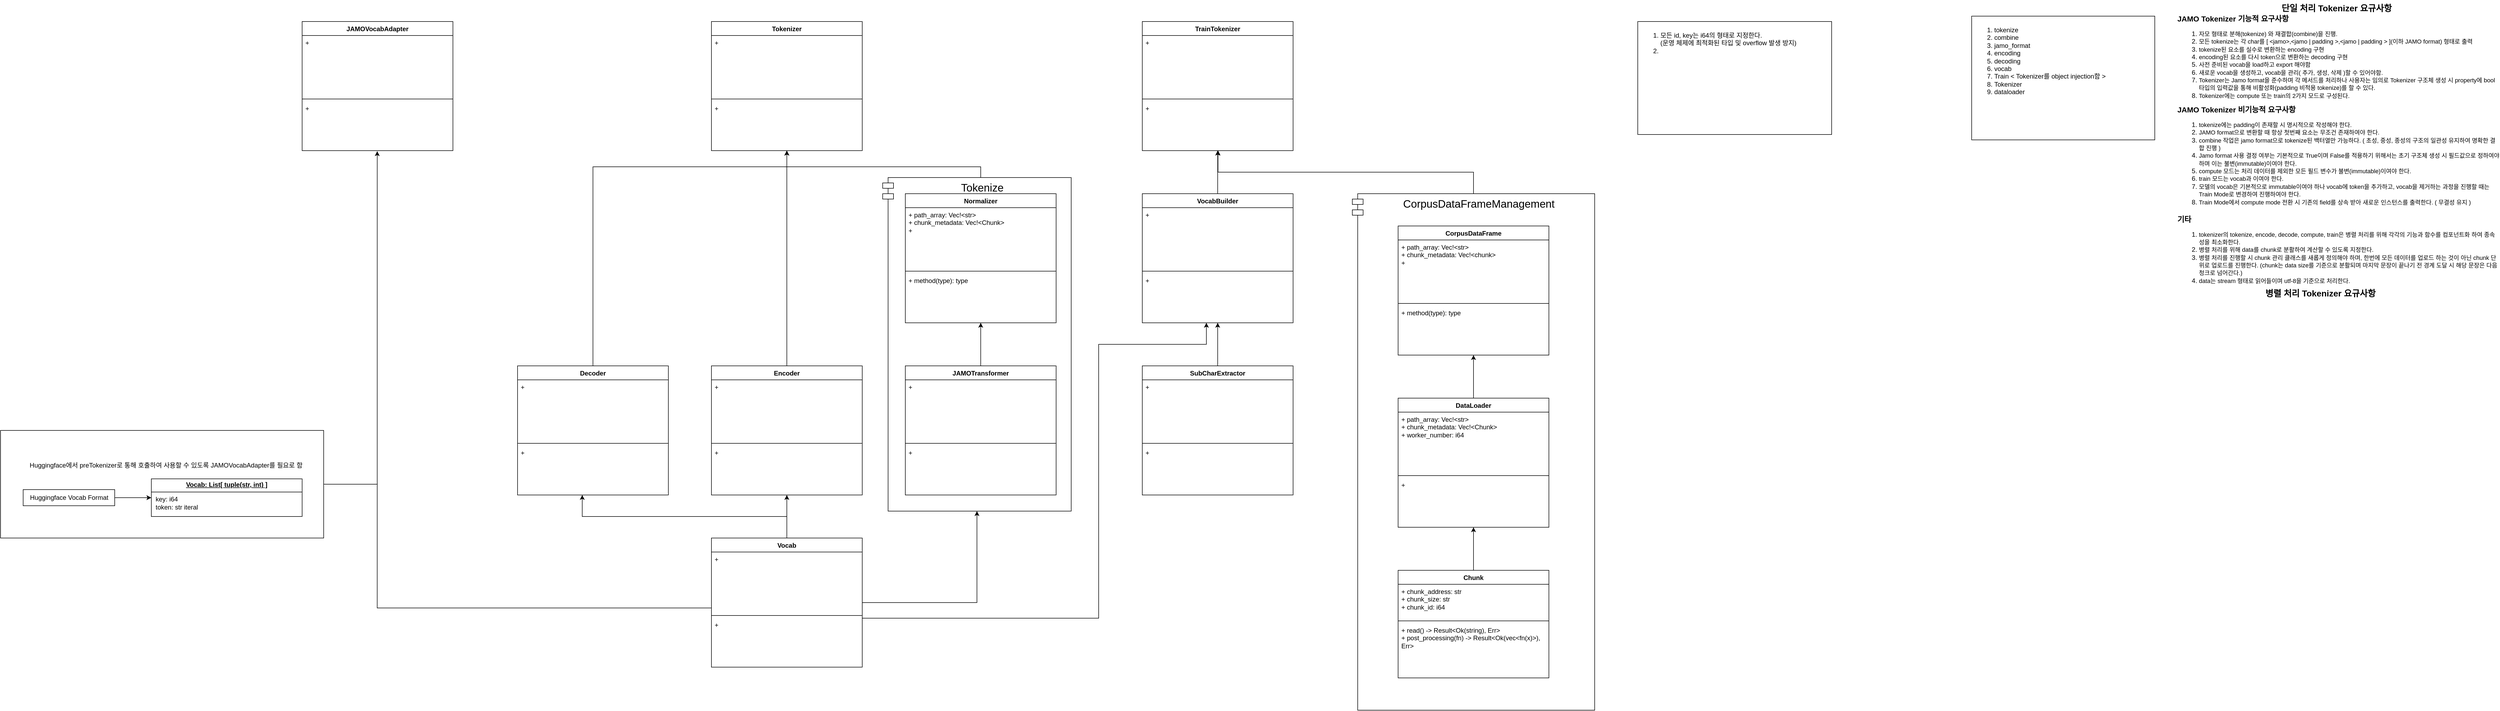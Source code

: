 <mxfile version="27.1.4">
  <diagram name="페이지-1" id="0h08854TT0-nEwNd6orM">
    <mxGraphModel dx="6259" dy="1351" grid="1" gridSize="10" guides="1" tooltips="1" connect="1" arrows="1" fold="1" page="1" pageScale="1" pageWidth="827" pageHeight="1169" math="0" shadow="0">
      <root>
        <mxCell id="0" />
        <mxCell id="1" parent="0" />
        <mxCell id="-UDsvztjERI6EMqML59h-74" value="&lt;font style=&quot;font-size: 20px;&quot;&gt;Tokenize&lt;/font&gt;" style="shape=module;align=left;spacingLeft=20;align=center;verticalAlign=top;whiteSpace=wrap;html=1;" vertex="1" parent="1">
          <mxGeometry x="-2242" y="370" width="350" height="620" as="geometry" />
        </mxCell>
        <mxCell id="PSzea8uc5oQjdOAftCm1-1" value="&lt;span style=&quot;font-size: 14px;&quot;&gt;&lt;b&gt;JAMO Tokenizer 기능적 요구사항&lt;/b&gt;&lt;/span&gt;&lt;div&gt;&lt;p&gt;&lt;/p&gt;&lt;ol&gt;&lt;li&gt;&lt;font style=&quot;font-size: 11px;&quot;&gt;자모 형태로 분해(tokenize) 와 재결합(combine)을 진행.&lt;/font&gt;&lt;/li&gt;&lt;li&gt;&lt;font style=&quot;font-size: 11px;&quot;&gt;모든 tokenize는 각 char를 [ &amp;lt;jamo&amp;gt;,&amp;lt;jamo&amp;nbsp;| padding&amp;nbsp;&amp;gt;,&amp;lt;jamo | padding &amp;gt;&amp;nbsp;](이하 JAMO format) 형태로 출력&lt;/font&gt;&lt;/li&gt;&lt;li&gt;&lt;font style=&quot;font-size: 11px;&quot;&gt;tokenize된 요소를 실수로 변환하는 encoding 구현&lt;/font&gt;&lt;/li&gt;&lt;li&gt;&lt;font style=&quot;font-size: 11px;&quot;&gt;encoding된 요소를 다시 token으로 변환하는 decoding 구현&lt;/font&gt;&lt;/li&gt;&lt;li&gt;&lt;span style=&quot;font-size: 11px;&quot;&gt;사전 준비된 vocab을 load하고 export 해야함&lt;/span&gt;&lt;/li&gt;&lt;li&gt;&lt;span style=&quot;font-size: 11px;&quot;&gt;새로운 vocab을 생성하고, vocab을 관리( 추가, 생성, 삭제 )할 수 있어야함.&lt;/span&gt;&lt;/li&gt;&lt;li&gt;&lt;span style=&quot;font-size: 11px;&quot;&gt;Tokenizer는 Jamo format을 준수하며 각 메서드를 처리하나 사용자는 임의로 Tokenizer 구조체 생성 시 property에 bool 타입의 입력값을 통해 비활성화(padding 비적용 tokenize)를 할 수 있다.&lt;/span&gt;&lt;/li&gt;&lt;li&gt;&lt;span style=&quot;font-size: 11px;&quot;&gt;Tokenizer에는 compute 또는 train의 2가지 모드로 구성된다.&lt;/span&gt;&lt;/li&gt;&lt;/ol&gt;&lt;p&gt;&lt;/p&gt;&lt;div&gt;&lt;span style=&quot;font-size: 14px;&quot;&gt;&lt;b&gt;&lt;br&gt;&lt;/b&gt;&lt;/span&gt;&lt;/div&gt;&lt;/div&gt;" style="text;html=1;align=left;verticalAlign=middle;whiteSpace=wrap;rounded=0;" parent="1" vertex="1">
          <mxGeometry x="160" y="80" width="600" height="160" as="geometry" />
        </mxCell>
        <mxCell id="PSzea8uc5oQjdOAftCm1-2" value="&lt;span style=&quot;font-size: 14px;&quot;&gt;&lt;b&gt;JAMO Tokenizer 비기능적 요구사항&lt;/b&gt;&lt;/span&gt;&lt;div&gt;&lt;p&gt;&lt;/p&gt;&lt;ol&gt;&lt;li&gt;&lt;font style=&quot;font-size: 11px;&quot;&gt;tokenize에는 padding이 존재할 시 명시적으로 작성해야 한다.&lt;/font&gt;&lt;/li&gt;&lt;li&gt;&lt;font style=&quot;font-size: 11px;&quot;&gt;JAMO format으로 변환할 때 항상 첫번째 요소는 무조건 존재하여야 한다.&lt;/font&gt;&lt;/li&gt;&lt;li&gt;&lt;font style=&quot;font-size: 11px;&quot;&gt;combine 작업은 jamo format으로 tokenize된 백터열만 가능하다. ( 초성, 중성, 종성의 구조의 일관성 유지하여 명확한 결합 진행 )&lt;/font&gt;&lt;/li&gt;&lt;li&gt;&lt;span style=&quot;font-size: 11px;&quot;&gt;Jamo format 사용 결정 여부는 기본적으로 True이며 False를 적용하기 위해서는 초기 구조체 생성 시 필드값으로 정하여야 하며 이는 불변(immutable)이여야 한다.&lt;/span&gt;&lt;/li&gt;&lt;li&gt;&lt;span style=&quot;font-size: 11px;&quot;&gt;compute 모드는 처리 데이터를 제외한 모든 필드 변수가&amp;nbsp;불변(immutable)이여야 한다.&lt;/span&gt;&lt;/li&gt;&lt;li&gt;&lt;span style=&quot;font-size: 11px;&quot;&gt;train 모드는 vocab과 이여야 한다.&lt;/span&gt;&lt;/li&gt;&lt;li&gt;&lt;span style=&quot;font-size: 11px;&quot;&gt;모델의 vocab은 기본적으로 immutable이여야 하나 vocab에 token을 추가하고, vocab을 제거하는 과정을 진행할 때는 Train Mode로 변경하여 진행하여야 한다.&lt;/span&gt;&lt;/li&gt;&lt;li&gt;&lt;span style=&quot;font-size: 11px;&quot;&gt;Train Mode에서 compute mode 전환 시 기존의 field를 상속 받아 새로운 인스턴스를 출력한다. ( 무결성 유지 )&lt;/span&gt;&lt;/li&gt;&lt;/ol&gt;&lt;/div&gt;" style="text;html=1;align=left;verticalAlign=middle;whiteSpace=wrap;rounded=0;" parent="1" vertex="1">
          <mxGeometry x="160" y="240" width="600" height="190" as="geometry" />
        </mxCell>
        <mxCell id="PSzea8uc5oQjdOAftCm1-3" value="&lt;font style=&quot;font-size: 16px;&quot;&gt;&lt;b&gt;단일 처리 Tokenizer 요규사항&amp;nbsp;&lt;/b&gt;&lt;/font&gt;" style="text;html=1;align=center;verticalAlign=middle;whiteSpace=wrap;rounded=0;" parent="1" vertex="1">
          <mxGeometry x="160" y="40" width="600" height="30" as="geometry" />
        </mxCell>
        <mxCell id="PSzea8uc5oQjdOAftCm1-4" value="&lt;font style=&quot;font-size: 16px;&quot;&gt;&lt;b&gt;병렬 처리 Tokenizer 요규사항&amp;nbsp;&lt;/b&gt;&lt;/font&gt;" style="text;html=1;align=center;verticalAlign=middle;whiteSpace=wrap;rounded=0;" parent="1" vertex="1">
          <mxGeometry x="130" y="570" width="600" height="30" as="geometry" />
        </mxCell>
        <mxCell id="PSzea8uc5oQjdOAftCm1-5" value="&lt;span style=&quot;font-size: 14px;&quot;&gt;&lt;b&gt;기타&lt;/b&gt;&lt;/span&gt;&lt;div&gt;&lt;p&gt;&lt;/p&gt;&lt;ol&gt;&lt;li&gt;&lt;span style=&quot;font-size: 11px;&quot;&gt;tokenizer의 tokenize, encode, decode, compute, train은 병렬 처리를 위해 각각의 기능과 함수를 컴포넌트화 하여 종속성을 최소화한다.&lt;/span&gt;&lt;/li&gt;&lt;li&gt;&lt;span style=&quot;font-size: 11px;&quot;&gt;병렬 처리를 위해 data를 chunk로 분활하여 계산할 수 있도록 지정한다.&lt;/span&gt;&lt;/li&gt;&lt;li&gt;&lt;span style=&quot;font-size: 11px;&quot;&gt;병렬 처리를 진행할 시 chunk 관리 클래스를 새롭게 정의해야 하며, 한번에 모든 데이터를 업로드 하는 것이 아닌 chunk 단위로 업로드를 진행한다. (chunk는 data size를 기준으로 분활되며 마지막 문장이 끝나기 전 경계 도달 시 해당 문장은 다음 청크로 넘어간다.)&lt;/span&gt;&lt;/li&gt;&lt;li&gt;&lt;span style=&quot;font-size: 11px;&quot;&gt;data는 stream 형태로 읽어들이며 utf-8을 기준으로 처리한다.&lt;/span&gt;&lt;/li&gt;&lt;/ol&gt;&lt;/div&gt;" style="text;html=1;align=left;verticalAlign=middle;whiteSpace=wrap;rounded=0;" parent="1" vertex="1">
          <mxGeometry x="160" y="440" width="600" height="140" as="geometry" />
        </mxCell>
        <mxCell id="PSzea8uc5oQjdOAftCm1-6" value="&lt;ol&gt;&lt;li&gt;tokenize&lt;/li&gt;&lt;li&gt;combine&lt;/li&gt;&lt;li&gt;jamo_format&lt;/li&gt;&lt;li&gt;encoding&lt;/li&gt;&lt;li&gt;decoding&lt;/li&gt;&lt;li&gt;vocab&lt;/li&gt;&lt;li&gt;&lt;span style=&quot;background-color: transparent; color: light-dark(rgb(0, 0, 0), rgb(255, 255, 255));&quot;&gt;Train &amp;lt; Tokenizer를 object injection함 &amp;gt;&lt;/span&gt;&lt;/li&gt;&lt;li&gt;Tokenizer&lt;/li&gt;&lt;li&gt;dataloader&lt;/li&gt;&lt;/ol&gt;" style="rounded=0;whiteSpace=wrap;html=1;align=left;verticalAlign=top;" parent="1" vertex="1">
          <mxGeometry x="-220" y="70" width="340" height="230" as="geometry" />
        </mxCell>
        <mxCell id="-UDsvztjERI6EMqML59h-25" style="edgeStyle=orthogonalEdgeStyle;rounded=0;orthogonalLoop=1;jettySize=auto;html=1;entryX=0.5;entryY=1;entryDx=0;entryDy=0;entryPerimeter=0;" edge="1" parent="1" target="-UDsvztjERI6EMqML59h-4">
          <mxGeometry relative="1" as="geometry">
            <mxPoint x="-2420" y="330" as="targetPoint" />
            <mxPoint x="-2060" y="370" as="sourcePoint" />
            <Array as="points">
              <mxPoint x="-2060" y="350" />
              <mxPoint x="-2420" y="350" />
            </Array>
          </mxGeometry>
        </mxCell>
        <mxCell id="fGygiR2meMWEybvUlObT-11" value="Normalizer" style="swimlane;fontStyle=1;align=center;verticalAlign=top;childLayout=stackLayout;horizontal=1;startSize=26;horizontalStack=0;resizeParent=1;resizeParentMax=0;resizeLast=0;collapsible=1;marginBottom=0;whiteSpace=wrap;html=1;" parent="1" vertex="1">
          <mxGeometry x="-2200" y="400" width="280" height="240" as="geometry" />
        </mxCell>
        <mxCell id="fGygiR2meMWEybvUlObT-12" value="+ path_array: Vec!&amp;lt;str&amp;gt;&lt;div&gt;+ chunk_metadata: Vec!&amp;lt;Chunk&amp;gt;&lt;/div&gt;&lt;div&gt;+&amp;nbsp;&lt;/div&gt;" style="text;strokeColor=none;fillColor=none;align=left;verticalAlign=top;spacingLeft=4;spacingRight=4;overflow=hidden;rotatable=0;points=[[0,0.5],[1,0.5]];portConstraint=eastwest;whiteSpace=wrap;html=1;" parent="fGygiR2meMWEybvUlObT-11" vertex="1">
          <mxGeometry y="26" width="280" height="114" as="geometry" />
        </mxCell>
        <mxCell id="fGygiR2meMWEybvUlObT-13" value="" style="line;strokeWidth=1;fillColor=none;align=left;verticalAlign=middle;spacingTop=-1;spacingLeft=3;spacingRight=3;rotatable=0;labelPosition=right;points=[];portConstraint=eastwest;strokeColor=inherit;" parent="fGygiR2meMWEybvUlObT-11" vertex="1">
          <mxGeometry y="140" width="280" height="8" as="geometry" />
        </mxCell>
        <mxCell id="fGygiR2meMWEybvUlObT-14" value="+ method(type): type" style="text;strokeColor=none;fillColor=none;align=left;verticalAlign=top;spacingLeft=4;spacingRight=4;overflow=hidden;rotatable=0;points=[[0,0.5],[1,0.5]];portConstraint=eastwest;whiteSpace=wrap;html=1;" parent="fGygiR2meMWEybvUlObT-11" vertex="1">
          <mxGeometry y="148" width="280" height="92" as="geometry" />
        </mxCell>
        <mxCell id="fGygiR2meMWEybvUlObT-21" value="&lt;ol&gt;&lt;li&gt;모든 id, key는 i64의 형태로 지정한다.&lt;br&gt;(운영 체제에 최적화된 타입 및 overflow 발생 방지)&lt;/li&gt;&lt;li&gt;&lt;br&gt;&lt;/li&gt;&lt;/ol&gt;" style="whiteSpace=wrap;html=1;verticalAlign=top;align=left;" parent="1" vertex="1">
          <mxGeometry x="-840" y="80" width="360" height="210" as="geometry" />
        </mxCell>
        <mxCell id="-UDsvztjERI6EMqML59h-1" value="Tokenizer" style="swimlane;fontStyle=1;align=center;verticalAlign=top;childLayout=stackLayout;horizontal=1;startSize=26;horizontalStack=0;resizeParent=1;resizeParentMax=0;resizeLast=0;collapsible=1;marginBottom=0;whiteSpace=wrap;html=1;" vertex="1" parent="1">
          <mxGeometry x="-2560" y="80" width="280" height="240" as="geometry" />
        </mxCell>
        <mxCell id="-UDsvztjERI6EMqML59h-2" value="+" style="text;strokeColor=none;fillColor=none;align=left;verticalAlign=top;spacingLeft=4;spacingRight=4;overflow=hidden;rotatable=0;points=[[0,0.5],[1,0.5]];portConstraint=eastwest;whiteSpace=wrap;html=1;" vertex="1" parent="-UDsvztjERI6EMqML59h-1">
          <mxGeometry y="26" width="280" height="114" as="geometry" />
        </mxCell>
        <mxCell id="-UDsvztjERI6EMqML59h-3" value="" style="line;strokeWidth=1;fillColor=none;align=left;verticalAlign=middle;spacingTop=-1;spacingLeft=3;spacingRight=3;rotatable=0;labelPosition=right;points=[];portConstraint=eastwest;strokeColor=inherit;" vertex="1" parent="-UDsvztjERI6EMqML59h-1">
          <mxGeometry y="140" width="280" height="8" as="geometry" />
        </mxCell>
        <mxCell id="-UDsvztjERI6EMqML59h-4" value="+&amp;nbsp;" style="text;strokeColor=none;fillColor=none;align=left;verticalAlign=top;spacingLeft=4;spacingRight=4;overflow=hidden;rotatable=0;points=[[0,0.5],[1,0.5]];portConstraint=eastwest;whiteSpace=wrap;html=1;" vertex="1" parent="-UDsvztjERI6EMqML59h-1">
          <mxGeometry y="148" width="280" height="92" as="geometry" />
        </mxCell>
        <mxCell id="-UDsvztjERI6EMqML59h-26" style="edgeStyle=orthogonalEdgeStyle;rounded=0;orthogonalLoop=1;jettySize=auto;html=1;" edge="1" parent="1" source="-UDsvztjERI6EMqML59h-9">
          <mxGeometry relative="1" as="geometry">
            <mxPoint x="-2060" y="640" as="targetPoint" />
          </mxGeometry>
        </mxCell>
        <mxCell id="-UDsvztjERI6EMqML59h-9" value="JAMOTransformer" style="swimlane;fontStyle=1;align=center;verticalAlign=top;childLayout=stackLayout;horizontal=1;startSize=26;horizontalStack=0;resizeParent=1;resizeParentMax=0;resizeLast=0;collapsible=1;marginBottom=0;whiteSpace=wrap;html=1;" vertex="1" parent="1">
          <mxGeometry x="-2200" y="720" width="280" height="240" as="geometry" />
        </mxCell>
        <mxCell id="-UDsvztjERI6EMqML59h-10" value="+" style="text;strokeColor=none;fillColor=none;align=left;verticalAlign=top;spacingLeft=4;spacingRight=4;overflow=hidden;rotatable=0;points=[[0,0.5],[1,0.5]];portConstraint=eastwest;whiteSpace=wrap;html=1;" vertex="1" parent="-UDsvztjERI6EMqML59h-9">
          <mxGeometry y="26" width="280" height="114" as="geometry" />
        </mxCell>
        <mxCell id="-UDsvztjERI6EMqML59h-11" value="" style="line;strokeWidth=1;fillColor=none;align=left;verticalAlign=middle;spacingTop=-1;spacingLeft=3;spacingRight=3;rotatable=0;labelPosition=right;points=[];portConstraint=eastwest;strokeColor=inherit;" vertex="1" parent="-UDsvztjERI6EMqML59h-9">
          <mxGeometry y="140" width="280" height="8" as="geometry" />
        </mxCell>
        <mxCell id="-UDsvztjERI6EMqML59h-12" value="+&amp;nbsp;" style="text;strokeColor=none;fillColor=none;align=left;verticalAlign=top;spacingLeft=4;spacingRight=4;overflow=hidden;rotatable=0;points=[[0,0.5],[1,0.5]];portConstraint=eastwest;whiteSpace=wrap;html=1;" vertex="1" parent="-UDsvztjERI6EMqML59h-9">
          <mxGeometry y="148" width="280" height="92" as="geometry" />
        </mxCell>
        <mxCell id="-UDsvztjERI6EMqML59h-13" value="Encoder" style="swimlane;fontStyle=1;align=center;verticalAlign=top;childLayout=stackLayout;horizontal=1;startSize=26;horizontalStack=0;resizeParent=1;resizeParentMax=0;resizeLast=0;collapsible=1;marginBottom=0;whiteSpace=wrap;html=1;" vertex="1" parent="1">
          <mxGeometry x="-2560" y="720" width="280" height="240" as="geometry" />
        </mxCell>
        <mxCell id="-UDsvztjERI6EMqML59h-14" value="+" style="text;strokeColor=none;fillColor=none;align=left;verticalAlign=top;spacingLeft=4;spacingRight=4;overflow=hidden;rotatable=0;points=[[0,0.5],[1,0.5]];portConstraint=eastwest;whiteSpace=wrap;html=1;" vertex="1" parent="-UDsvztjERI6EMqML59h-13">
          <mxGeometry y="26" width="280" height="114" as="geometry" />
        </mxCell>
        <mxCell id="-UDsvztjERI6EMqML59h-15" value="" style="line;strokeWidth=1;fillColor=none;align=left;verticalAlign=middle;spacingTop=-1;spacingLeft=3;spacingRight=3;rotatable=0;labelPosition=right;points=[];portConstraint=eastwest;strokeColor=inherit;" vertex="1" parent="-UDsvztjERI6EMqML59h-13">
          <mxGeometry y="140" width="280" height="8" as="geometry" />
        </mxCell>
        <mxCell id="-UDsvztjERI6EMqML59h-16" value="+&amp;nbsp;" style="text;strokeColor=none;fillColor=none;align=left;verticalAlign=top;spacingLeft=4;spacingRight=4;overflow=hidden;rotatable=0;points=[[0,0.5],[1,0.5]];portConstraint=eastwest;whiteSpace=wrap;html=1;" vertex="1" parent="-UDsvztjERI6EMqML59h-13">
          <mxGeometry y="148" width="280" height="92" as="geometry" />
        </mxCell>
        <mxCell id="-UDsvztjERI6EMqML59h-28" style="edgeStyle=orthogonalEdgeStyle;rounded=0;orthogonalLoop=1;jettySize=auto;html=1;" edge="1" parent="1" source="-UDsvztjERI6EMqML59h-17">
          <mxGeometry relative="1" as="geometry">
            <mxPoint x="-2420" y="320" as="targetPoint" />
            <Array as="points">
              <mxPoint x="-2780" y="350" />
              <mxPoint x="-2420" y="350" />
            </Array>
          </mxGeometry>
        </mxCell>
        <mxCell id="-UDsvztjERI6EMqML59h-17" value="Decoder" style="swimlane;fontStyle=1;align=center;verticalAlign=top;childLayout=stackLayout;horizontal=1;startSize=26;horizontalStack=0;resizeParent=1;resizeParentMax=0;resizeLast=0;collapsible=1;marginBottom=0;whiteSpace=wrap;html=1;" vertex="1" parent="1">
          <mxGeometry x="-2920" y="720" width="280" height="240" as="geometry" />
        </mxCell>
        <mxCell id="-UDsvztjERI6EMqML59h-18" value="+" style="text;strokeColor=none;fillColor=none;align=left;verticalAlign=top;spacingLeft=4;spacingRight=4;overflow=hidden;rotatable=0;points=[[0,0.5],[1,0.5]];portConstraint=eastwest;whiteSpace=wrap;html=1;" vertex="1" parent="-UDsvztjERI6EMqML59h-17">
          <mxGeometry y="26" width="280" height="114" as="geometry" />
        </mxCell>
        <mxCell id="-UDsvztjERI6EMqML59h-19" value="" style="line;strokeWidth=1;fillColor=none;align=left;verticalAlign=middle;spacingTop=-1;spacingLeft=3;spacingRight=3;rotatable=0;labelPosition=right;points=[];portConstraint=eastwest;strokeColor=inherit;" vertex="1" parent="-UDsvztjERI6EMqML59h-17">
          <mxGeometry y="140" width="280" height="8" as="geometry" />
        </mxCell>
        <mxCell id="-UDsvztjERI6EMqML59h-20" value="+&amp;nbsp;" style="text;strokeColor=none;fillColor=none;align=left;verticalAlign=top;spacingLeft=4;spacingRight=4;overflow=hidden;rotatable=0;points=[[0,0.5],[1,0.5]];portConstraint=eastwest;whiteSpace=wrap;html=1;" vertex="1" parent="-UDsvztjERI6EMqML59h-17">
          <mxGeometry y="148" width="280" height="92" as="geometry" />
        </mxCell>
        <mxCell id="-UDsvztjERI6EMqML59h-76" style="edgeStyle=orthogonalEdgeStyle;rounded=0;orthogonalLoop=1;jettySize=auto;html=1;exitX=1;exitY=0.13;exitDx=0;exitDy=0;exitPerimeter=0;" edge="1" parent="1" source="-UDsvztjERI6EMqML59h-24">
          <mxGeometry relative="1" as="geometry">
            <mxPoint x="-1641" y="640" as="targetPoint" />
            <mxPoint x="-2301" y="1190" as="sourcePoint" />
            <Array as="points">
              <mxPoint x="-1841" y="1189" />
              <mxPoint x="-1841" y="680" />
              <mxPoint x="-1641" y="680" />
            </Array>
          </mxGeometry>
        </mxCell>
        <mxCell id="-UDsvztjERI6EMqML59h-85" style="edgeStyle=orthogonalEdgeStyle;rounded=0;orthogonalLoop=1;jettySize=auto;html=1;entryX=0.498;entryY=1.011;entryDx=0;entryDy=0;entryPerimeter=0;" edge="1" parent="1" source="-UDsvztjERI6EMqML59h-21" target="-UDsvztjERI6EMqML59h-84">
          <mxGeometry relative="1" as="geometry">
            <mxPoint x="-3180" y="330.0" as="targetPoint" />
            <Array as="points">
              <mxPoint x="-3181" y="1170" />
            </Array>
          </mxGeometry>
        </mxCell>
        <mxCell id="-UDsvztjERI6EMqML59h-21" value="Vocab" style="swimlane;fontStyle=1;align=center;verticalAlign=top;childLayout=stackLayout;horizontal=1;startSize=26;horizontalStack=0;resizeParent=1;resizeParentMax=0;resizeLast=0;collapsible=1;marginBottom=0;whiteSpace=wrap;html=1;" vertex="1" parent="1">
          <mxGeometry x="-2560" y="1040" width="280" height="240" as="geometry" />
        </mxCell>
        <mxCell id="-UDsvztjERI6EMqML59h-22" value="+" style="text;strokeColor=none;fillColor=none;align=left;verticalAlign=top;spacingLeft=4;spacingRight=4;overflow=hidden;rotatable=0;points=[[0,0.5],[1,0.5]];portConstraint=eastwest;whiteSpace=wrap;html=1;" vertex="1" parent="-UDsvztjERI6EMqML59h-21">
          <mxGeometry y="26" width="280" height="114" as="geometry" />
        </mxCell>
        <mxCell id="-UDsvztjERI6EMqML59h-23" value="" style="line;strokeWidth=1;fillColor=none;align=left;verticalAlign=middle;spacingTop=-1;spacingLeft=3;spacingRight=3;rotatable=0;labelPosition=right;points=[];portConstraint=eastwest;strokeColor=inherit;" vertex="1" parent="-UDsvztjERI6EMqML59h-21">
          <mxGeometry y="140" width="280" height="8" as="geometry" />
        </mxCell>
        <mxCell id="-UDsvztjERI6EMqML59h-24" value="+&amp;nbsp;" style="text;strokeColor=none;fillColor=none;align=left;verticalAlign=top;spacingLeft=4;spacingRight=4;overflow=hidden;rotatable=0;points=[[0,0.5],[1,0.5]];portConstraint=eastwest;whiteSpace=wrap;html=1;" vertex="1" parent="-UDsvztjERI6EMqML59h-21">
          <mxGeometry y="148" width="280" height="92" as="geometry" />
        </mxCell>
        <mxCell id="-UDsvztjERI6EMqML59h-27" style="edgeStyle=orthogonalEdgeStyle;rounded=0;orthogonalLoop=1;jettySize=auto;html=1;entryX=0.5;entryY=1;entryDx=0;entryDy=0;entryPerimeter=0;" edge="1" parent="1" source="-UDsvztjERI6EMqML59h-13" target="-UDsvztjERI6EMqML59h-4">
          <mxGeometry relative="1" as="geometry" />
        </mxCell>
        <mxCell id="-UDsvztjERI6EMqML59h-29" style="edgeStyle=orthogonalEdgeStyle;rounded=0;orthogonalLoop=1;jettySize=auto;html=1;entryX=0.5;entryY=1;entryDx=0;entryDy=0;entryPerimeter=0;" edge="1" parent="1" source="-UDsvztjERI6EMqML59h-21" target="-UDsvztjERI6EMqML59h-16">
          <mxGeometry relative="1" as="geometry" />
        </mxCell>
        <mxCell id="-UDsvztjERI6EMqML59h-31" style="edgeStyle=orthogonalEdgeStyle;rounded=0;orthogonalLoop=1;jettySize=auto;html=1;" edge="1" parent="1" source="-UDsvztjERI6EMqML59h-21" target="-UDsvztjERI6EMqML59h-74">
          <mxGeometry relative="1" as="geometry" />
        </mxCell>
        <mxCell id="-UDsvztjERI6EMqML59h-32" style="edgeStyle=orthogonalEdgeStyle;rounded=0;orthogonalLoop=1;jettySize=auto;html=1;entryX=0.429;entryY=1;entryDx=0;entryDy=0;entryPerimeter=0;" edge="1" parent="1" source="-UDsvztjERI6EMqML59h-21" target="-UDsvztjERI6EMqML59h-20">
          <mxGeometry relative="1" as="geometry" />
        </mxCell>
        <mxCell id="-UDsvztjERI6EMqML59h-35" value="TrainTokenizer" style="swimlane;fontStyle=1;align=center;verticalAlign=top;childLayout=stackLayout;horizontal=1;startSize=26;horizontalStack=0;resizeParent=1;resizeParentMax=0;resizeLast=0;collapsible=1;marginBottom=0;whiteSpace=wrap;html=1;" vertex="1" parent="1">
          <mxGeometry x="-1760" y="80" width="280" height="240" as="geometry" />
        </mxCell>
        <mxCell id="-UDsvztjERI6EMqML59h-36" value="+" style="text;strokeColor=none;fillColor=none;align=left;verticalAlign=top;spacingLeft=4;spacingRight=4;overflow=hidden;rotatable=0;points=[[0,0.5],[1,0.5]];portConstraint=eastwest;whiteSpace=wrap;html=1;" vertex="1" parent="-UDsvztjERI6EMqML59h-35">
          <mxGeometry y="26" width="280" height="114" as="geometry" />
        </mxCell>
        <mxCell id="-UDsvztjERI6EMqML59h-37" value="" style="line;strokeWidth=1;fillColor=none;align=left;verticalAlign=middle;spacingTop=-1;spacingLeft=3;spacingRight=3;rotatable=0;labelPosition=right;points=[];portConstraint=eastwest;strokeColor=inherit;" vertex="1" parent="-UDsvztjERI6EMqML59h-35">
          <mxGeometry y="140" width="280" height="8" as="geometry" />
        </mxCell>
        <mxCell id="-UDsvztjERI6EMqML59h-38" value="+&amp;nbsp;" style="text;strokeColor=none;fillColor=none;align=left;verticalAlign=top;spacingLeft=4;spacingRight=4;overflow=hidden;rotatable=0;points=[[0,0.5],[1,0.5]];portConstraint=eastwest;whiteSpace=wrap;html=1;" vertex="1" parent="-UDsvztjERI6EMqML59h-35">
          <mxGeometry y="148" width="280" height="92" as="geometry" />
        </mxCell>
        <mxCell id="-UDsvztjERI6EMqML59h-46" value="" style="group" vertex="1" connectable="0" parent="1">
          <mxGeometry x="-1370" y="400" width="450" height="960" as="geometry" />
        </mxCell>
        <mxCell id="-UDsvztjERI6EMqML59h-45" value="&lt;span style=&quot;font-size: 20px;&quot;&gt;CorpusDataFrameManagement&lt;/span&gt;" style="shape=module;align=left;spacingLeft=20;align=center;verticalAlign=top;whiteSpace=wrap;html=1;" vertex="1" parent="-UDsvztjERI6EMqML59h-46">
          <mxGeometry width="450" height="960" as="geometry" />
        </mxCell>
        <mxCell id="fGygiR2meMWEybvUlObT-2" value="DataLoader" style="swimlane;fontStyle=1;align=center;verticalAlign=top;childLayout=stackLayout;horizontal=1;startSize=26;horizontalStack=0;resizeParent=1;resizeParentMax=0;resizeLast=0;collapsible=1;marginBottom=0;whiteSpace=wrap;html=1;" parent="-UDsvztjERI6EMqML59h-46" vertex="1">
          <mxGeometry x="85" y="380" width="280" height="240" as="geometry" />
        </mxCell>
        <mxCell id="fGygiR2meMWEybvUlObT-3" value="+ path_array: Vec!&amp;lt;str&amp;gt;&lt;div&gt;+ chunk_metadata: Vec!&amp;lt;Chunk&amp;gt;&lt;/div&gt;&lt;div&gt;+ worker_number:&amp;nbsp;&lt;span style=&quot;background-color: transparent; color: light-dark(rgb(0, 0, 0), rgb(255, 255, 255));&quot;&gt;i64&lt;/span&gt;&lt;/div&gt;" style="text;strokeColor=none;fillColor=none;align=left;verticalAlign=top;spacingLeft=4;spacingRight=4;overflow=hidden;rotatable=0;points=[[0,0.5],[1,0.5]];portConstraint=eastwest;whiteSpace=wrap;html=1;" parent="fGygiR2meMWEybvUlObT-2" vertex="1">
          <mxGeometry y="26" width="280" height="114" as="geometry" />
        </mxCell>
        <mxCell id="fGygiR2meMWEybvUlObT-4" value="" style="line;strokeWidth=1;fillColor=none;align=left;verticalAlign=middle;spacingTop=-1;spacingLeft=3;spacingRight=3;rotatable=0;labelPosition=right;points=[];portConstraint=eastwest;strokeColor=inherit;" parent="fGygiR2meMWEybvUlObT-2" vertex="1">
          <mxGeometry y="140" width="280" height="8" as="geometry" />
        </mxCell>
        <mxCell id="fGygiR2meMWEybvUlObT-5" value="+&amp;nbsp;" style="text;strokeColor=none;fillColor=none;align=left;verticalAlign=top;spacingLeft=4;spacingRight=4;overflow=hidden;rotatable=0;points=[[0,0.5],[1,0.5]];portConstraint=eastwest;whiteSpace=wrap;html=1;" parent="fGygiR2meMWEybvUlObT-2" vertex="1">
          <mxGeometry y="148" width="280" height="92" as="geometry" />
        </mxCell>
        <mxCell id="fGygiR2meMWEybvUlObT-6" value="Chunk" style="swimlane;fontStyle=1;align=center;verticalAlign=top;childLayout=stackLayout;horizontal=1;startSize=26;horizontalStack=0;resizeParent=1;resizeParentMax=0;resizeLast=0;collapsible=1;marginBottom=0;whiteSpace=wrap;html=1;" parent="-UDsvztjERI6EMqML59h-46" vertex="1">
          <mxGeometry x="85" y="700" width="280" height="200" as="geometry" />
        </mxCell>
        <mxCell id="fGygiR2meMWEybvUlObT-7" value="+ chunk_address: str&lt;div&gt;+ chunk_size: str&lt;/div&gt;&lt;div&gt;+ chunk_id: i64&lt;/div&gt;" style="text;strokeColor=none;fillColor=none;align=left;verticalAlign=top;spacingLeft=4;spacingRight=4;overflow=hidden;rotatable=0;points=[[0,0.5],[1,0.5]];portConstraint=eastwest;whiteSpace=wrap;html=1;" parent="fGygiR2meMWEybvUlObT-6" vertex="1">
          <mxGeometry y="26" width="280" height="64" as="geometry" />
        </mxCell>
        <mxCell id="fGygiR2meMWEybvUlObT-8" value="" style="line;strokeWidth=1;fillColor=none;align=left;verticalAlign=middle;spacingTop=-1;spacingLeft=3;spacingRight=3;rotatable=0;labelPosition=right;points=[];portConstraint=eastwest;strokeColor=inherit;" parent="fGygiR2meMWEybvUlObT-6" vertex="1">
          <mxGeometry y="90" width="280" height="8" as="geometry" />
        </mxCell>
        <mxCell id="fGygiR2meMWEybvUlObT-9" value="+ read() -&amp;gt; Result&amp;lt;Ok(string), Err&amp;gt;&lt;div&gt;+ post_processing(fn)&lt;span style=&quot;background-color: transparent; color: light-dark(rgb(0, 0, 0), rgb(255, 255, 255));&quot;&gt;&amp;nbsp;&lt;/span&gt;&lt;span style=&quot;background-color: transparent; color: light-dark(rgb(0, 0, 0), rgb(255, 255, 255));&quot;&gt;-&amp;gt; Result&amp;lt;Ok(vec&amp;lt;&lt;/span&gt;&lt;span style=&quot;background-color: transparent; color: light-dark(rgb(0, 0, 0), rgb(255, 255, 255));&quot;&gt;fn(x)&lt;/span&gt;&lt;span style=&quot;background-color: transparent; color: light-dark(rgb(0, 0, 0), rgb(255, 255, 255));&quot;&gt;&amp;gt;), Err&amp;gt;&lt;/span&gt;&lt;/div&gt;" style="text;strokeColor=none;fillColor=none;align=left;verticalAlign=top;spacingLeft=4;spacingRight=4;overflow=hidden;rotatable=0;points=[[0,0.5],[1,0.5]];portConstraint=eastwest;whiteSpace=wrap;html=1;" parent="fGygiR2meMWEybvUlObT-6" vertex="1">
          <mxGeometry y="98" width="280" height="102" as="geometry" />
        </mxCell>
        <mxCell id="fGygiR2meMWEybvUlObT-17" value="CorpusDataFrame" style="swimlane;fontStyle=1;align=center;verticalAlign=top;childLayout=stackLayout;horizontal=1;startSize=26;horizontalStack=0;resizeParent=1;resizeParentMax=0;resizeLast=0;collapsible=1;marginBottom=0;whiteSpace=wrap;html=1;" parent="-UDsvztjERI6EMqML59h-46" vertex="1">
          <mxGeometry x="85" y="60" width="280" height="240" as="geometry" />
        </mxCell>
        <mxCell id="fGygiR2meMWEybvUlObT-18" value="+ path_array: Vec!&amp;lt;str&amp;gt;&lt;div&gt;+ chunk_metadata: Vec!&amp;lt;chunk&amp;gt;&lt;/div&gt;&lt;div&gt;+&amp;nbsp;&lt;/div&gt;" style="text;strokeColor=none;fillColor=none;align=left;verticalAlign=top;spacingLeft=4;spacingRight=4;overflow=hidden;rotatable=0;points=[[0,0.5],[1,0.5]];portConstraint=eastwest;whiteSpace=wrap;html=1;" parent="fGygiR2meMWEybvUlObT-17" vertex="1">
          <mxGeometry y="26" width="280" height="114" as="geometry" />
        </mxCell>
        <mxCell id="fGygiR2meMWEybvUlObT-19" value="" style="line;strokeWidth=1;fillColor=none;align=left;verticalAlign=middle;spacingTop=-1;spacingLeft=3;spacingRight=3;rotatable=0;labelPosition=right;points=[];portConstraint=eastwest;strokeColor=inherit;" parent="fGygiR2meMWEybvUlObT-17" vertex="1">
          <mxGeometry y="140" width="280" height="8" as="geometry" />
        </mxCell>
        <mxCell id="fGygiR2meMWEybvUlObT-20" value="+ method(type): type" style="text;strokeColor=none;fillColor=none;align=left;verticalAlign=top;spacingLeft=4;spacingRight=4;overflow=hidden;rotatable=0;points=[[0,0.5],[1,0.5]];portConstraint=eastwest;whiteSpace=wrap;html=1;" parent="fGygiR2meMWEybvUlObT-17" vertex="1">
          <mxGeometry y="148" width="280" height="92" as="geometry" />
        </mxCell>
        <mxCell id="-UDsvztjERI6EMqML59h-33" style="edgeStyle=orthogonalEdgeStyle;rounded=0;orthogonalLoop=1;jettySize=auto;html=1;entryX=0.5;entryY=1;entryDx=0;entryDy=0;entryPerimeter=0;" edge="1" parent="-UDsvztjERI6EMqML59h-46" source="fGygiR2meMWEybvUlObT-6" target="fGygiR2meMWEybvUlObT-5">
          <mxGeometry relative="1" as="geometry">
            <mxPoint x="225" y="630" as="targetPoint" />
          </mxGeometry>
        </mxCell>
        <mxCell id="-UDsvztjERI6EMqML59h-34" style="edgeStyle=orthogonalEdgeStyle;rounded=0;orthogonalLoop=1;jettySize=auto;html=1;entryX=0.5;entryY=1;entryDx=0;entryDy=0;entryPerimeter=0;" edge="1" parent="-UDsvztjERI6EMqML59h-46" source="fGygiR2meMWEybvUlObT-2" target="fGygiR2meMWEybvUlObT-20">
          <mxGeometry relative="1" as="geometry" />
        </mxCell>
        <mxCell id="-UDsvztjERI6EMqML59h-55" style="edgeStyle=orthogonalEdgeStyle;rounded=0;orthogonalLoop=1;jettySize=auto;html=1;entryX=0.5;entryY=1;entryDx=0;entryDy=0;entryPerimeter=0;" edge="1" parent="1" source="-UDsvztjERI6EMqML59h-47" target="-UDsvztjERI6EMqML59h-54">
          <mxGeometry relative="1" as="geometry">
            <mxPoint x="-1620" y="650" as="targetPoint" />
          </mxGeometry>
        </mxCell>
        <mxCell id="-UDsvztjERI6EMqML59h-47" value="SubCharExtractor" style="swimlane;fontStyle=1;align=center;verticalAlign=top;childLayout=stackLayout;horizontal=1;startSize=26;horizontalStack=0;resizeParent=1;resizeParentMax=0;resizeLast=0;collapsible=1;marginBottom=0;whiteSpace=wrap;html=1;" vertex="1" parent="1">
          <mxGeometry x="-1760" y="720" width="280" height="240" as="geometry" />
        </mxCell>
        <mxCell id="-UDsvztjERI6EMqML59h-48" value="+" style="text;strokeColor=none;fillColor=none;align=left;verticalAlign=top;spacingLeft=4;spacingRight=4;overflow=hidden;rotatable=0;points=[[0,0.5],[1,0.5]];portConstraint=eastwest;whiteSpace=wrap;html=1;" vertex="1" parent="-UDsvztjERI6EMqML59h-47">
          <mxGeometry y="26" width="280" height="114" as="geometry" />
        </mxCell>
        <mxCell id="-UDsvztjERI6EMqML59h-49" value="" style="line;strokeWidth=1;fillColor=none;align=left;verticalAlign=middle;spacingTop=-1;spacingLeft=3;spacingRight=3;rotatable=0;labelPosition=right;points=[];portConstraint=eastwest;strokeColor=inherit;" vertex="1" parent="-UDsvztjERI6EMqML59h-47">
          <mxGeometry y="140" width="280" height="8" as="geometry" />
        </mxCell>
        <mxCell id="-UDsvztjERI6EMqML59h-50" value="+&amp;nbsp;" style="text;strokeColor=none;fillColor=none;align=left;verticalAlign=top;spacingLeft=4;spacingRight=4;overflow=hidden;rotatable=0;points=[[0,0.5],[1,0.5]];portConstraint=eastwest;whiteSpace=wrap;html=1;" vertex="1" parent="-UDsvztjERI6EMqML59h-47">
          <mxGeometry y="148" width="280" height="92" as="geometry" />
        </mxCell>
        <mxCell id="-UDsvztjERI6EMqML59h-51" value="VocabBuilder" style="swimlane;fontStyle=1;align=center;verticalAlign=top;childLayout=stackLayout;horizontal=1;startSize=26;horizontalStack=0;resizeParent=1;resizeParentMax=0;resizeLast=0;collapsible=1;marginBottom=0;whiteSpace=wrap;html=1;" vertex="1" parent="1">
          <mxGeometry x="-1760" y="400" width="280" height="240" as="geometry" />
        </mxCell>
        <mxCell id="-UDsvztjERI6EMqML59h-52" value="+" style="text;strokeColor=none;fillColor=none;align=left;verticalAlign=top;spacingLeft=4;spacingRight=4;overflow=hidden;rotatable=0;points=[[0,0.5],[1,0.5]];portConstraint=eastwest;whiteSpace=wrap;html=1;" vertex="1" parent="-UDsvztjERI6EMqML59h-51">
          <mxGeometry y="26" width="280" height="114" as="geometry" />
        </mxCell>
        <mxCell id="-UDsvztjERI6EMqML59h-53" value="" style="line;strokeWidth=1;fillColor=none;align=left;verticalAlign=middle;spacingTop=-1;spacingLeft=3;spacingRight=3;rotatable=0;labelPosition=right;points=[];portConstraint=eastwest;strokeColor=inherit;" vertex="1" parent="-UDsvztjERI6EMqML59h-51">
          <mxGeometry y="140" width="280" height="8" as="geometry" />
        </mxCell>
        <mxCell id="-UDsvztjERI6EMqML59h-54" value="+&amp;nbsp;" style="text;strokeColor=none;fillColor=none;align=left;verticalAlign=top;spacingLeft=4;spacingRight=4;overflow=hidden;rotatable=0;points=[[0,0.5],[1,0.5]];portConstraint=eastwest;whiteSpace=wrap;html=1;" vertex="1" parent="-UDsvztjERI6EMqML59h-51">
          <mxGeometry y="148" width="280" height="92" as="geometry" />
        </mxCell>
        <mxCell id="-UDsvztjERI6EMqML59h-56" style="edgeStyle=orthogonalEdgeStyle;rounded=0;orthogonalLoop=1;jettySize=auto;html=1;entryX=0.5;entryY=1;entryDx=0;entryDy=0;entryPerimeter=0;" edge="1" parent="1" source="-UDsvztjERI6EMqML59h-51" target="-UDsvztjERI6EMqML59h-38">
          <mxGeometry relative="1" as="geometry" />
        </mxCell>
        <mxCell id="-UDsvztjERI6EMqML59h-57" style="edgeStyle=orthogonalEdgeStyle;rounded=0;orthogonalLoop=1;jettySize=auto;html=1;entryX=0.502;entryY=0.996;entryDx=0;entryDy=0;entryPerimeter=0;" edge="1" parent="1" source="-UDsvztjERI6EMqML59h-45" target="-UDsvztjERI6EMqML59h-38">
          <mxGeometry relative="1" as="geometry" />
        </mxCell>
        <mxCell id="-UDsvztjERI6EMqML59h-81" value="JAMOVocabAdapter" style="swimlane;fontStyle=1;align=center;verticalAlign=top;childLayout=stackLayout;horizontal=1;startSize=26;horizontalStack=0;resizeParent=1;resizeParentMax=0;resizeLast=0;collapsible=1;marginBottom=0;whiteSpace=wrap;html=1;" vertex="1" parent="1">
          <mxGeometry x="-3320" y="80" width="280" height="240" as="geometry" />
        </mxCell>
        <mxCell id="-UDsvztjERI6EMqML59h-82" value="+" style="text;strokeColor=none;fillColor=none;align=left;verticalAlign=top;spacingLeft=4;spacingRight=4;overflow=hidden;rotatable=0;points=[[0,0.5],[1,0.5]];portConstraint=eastwest;whiteSpace=wrap;html=1;" vertex="1" parent="-UDsvztjERI6EMqML59h-81">
          <mxGeometry y="26" width="280" height="114" as="geometry" />
        </mxCell>
        <mxCell id="-UDsvztjERI6EMqML59h-83" value="" style="line;strokeWidth=1;fillColor=none;align=left;verticalAlign=middle;spacingTop=-1;spacingLeft=3;spacingRight=3;rotatable=0;labelPosition=right;points=[];portConstraint=eastwest;strokeColor=inherit;" vertex="1" parent="-UDsvztjERI6EMqML59h-81">
          <mxGeometry y="140" width="280" height="8" as="geometry" />
        </mxCell>
        <mxCell id="-UDsvztjERI6EMqML59h-84" value="+&amp;nbsp;" style="text;strokeColor=none;fillColor=none;align=left;verticalAlign=top;spacingLeft=4;spacingRight=4;overflow=hidden;rotatable=0;points=[[0,0.5],[1,0.5]];portConstraint=eastwest;whiteSpace=wrap;html=1;" vertex="1" parent="-UDsvztjERI6EMqML59h-81">
          <mxGeometry y="148" width="280" height="92" as="geometry" />
        </mxCell>
        <mxCell id="-UDsvztjERI6EMqML59h-87" value="" style="group;strokeColor=default;" vertex="1" connectable="0" parent="1">
          <mxGeometry x="-3880" y="840" width="600" height="200" as="geometry" />
        </mxCell>
        <mxCell id="-UDsvztjERI6EMqML59h-88" style="edgeStyle=orthogonalEdgeStyle;rounded=0;orthogonalLoop=1;jettySize=auto;html=1;endArrow=none;endFill=1;startFill=0;" edge="1" parent="-UDsvztjERI6EMqML59h-87" source="-UDsvztjERI6EMqML59h-86">
          <mxGeometry relative="1" as="geometry">
            <mxPoint x="700" y="100.0" as="targetPoint" />
          </mxGeometry>
        </mxCell>
        <mxCell id="-UDsvztjERI6EMqML59h-86" value="" style="text;strokeColor=none;fillColor=none;align=left;verticalAlign=middle;spacingTop=-1;spacingLeft=4;spacingRight=4;rotatable=0;labelPosition=right;points=[];portConstraint=eastwest;" vertex="1" parent="-UDsvztjERI6EMqML59h-87">
          <mxGeometry width="600" height="200" as="geometry" />
        </mxCell>
        <mxCell id="-UDsvztjERI6EMqML59h-79" value="&lt;p style=&quot;margin:0px;margin-top:4px;text-align:center;text-decoration:underline;&quot;&gt;&lt;b&gt;Vocab: List[ tuple(str, int) ]&lt;/b&gt;&lt;/p&gt;&lt;hr size=&quot;1&quot; style=&quot;border-style:solid;&quot;&gt;&lt;p style=&quot;margin:0px;margin-left:8px;&quot;&gt;key: i64&lt;/p&gt;&lt;p style=&quot;margin:0px;margin-left:8px;&quot;&gt;token: str iteral&lt;span style=&quot;background-color: transparent; color: light-dark(rgb(0, 0, 0), rgb(255, 255, 255));&quot;&gt;&amp;nbsp;&lt;/span&gt;&lt;/p&gt;" style="verticalAlign=top;align=left;overflow=fill;html=1;whiteSpace=wrap;" vertex="1" parent="-UDsvztjERI6EMqML59h-87">
          <mxGeometry x="280" y="90" width="280" height="70" as="geometry" />
        </mxCell>
        <mxCell id="-UDsvztjERI6EMqML59h-80" value="Huggingface에서 preTokenizer로 통해 호출하여 사용할 수 있도록 JAMOVocabAdapter를 필요로 함" style="text;html=1;align=center;verticalAlign=middle;resizable=0;points=[];autosize=1;strokeColor=none;fillColor=none;" vertex="1" parent="-UDsvztjERI6EMqML59h-87">
          <mxGeometry x="42" y="50" width="530" height="30" as="geometry" />
        </mxCell>
        <mxCell id="-UDsvztjERI6EMqML59h-90" style="edgeStyle=orthogonalEdgeStyle;rounded=0;orthogonalLoop=1;jettySize=auto;html=1;entryX=0;entryY=0.5;entryDx=0;entryDy=0;" edge="1" parent="-UDsvztjERI6EMqML59h-87" source="-UDsvztjERI6EMqML59h-89" target="-UDsvztjERI6EMqML59h-79">
          <mxGeometry relative="1" as="geometry" />
        </mxCell>
        <mxCell id="-UDsvztjERI6EMqML59h-89" value="Huggingface Vocab Format" style="text;html=1;align=center;verticalAlign=middle;resizable=0;points=[];autosize=1;strokeColor=default;fillColor=none;" vertex="1" parent="-UDsvztjERI6EMqML59h-87">
          <mxGeometry x="42" y="110" width="170" height="30" as="geometry" />
        </mxCell>
      </root>
    </mxGraphModel>
  </diagram>
</mxfile>
